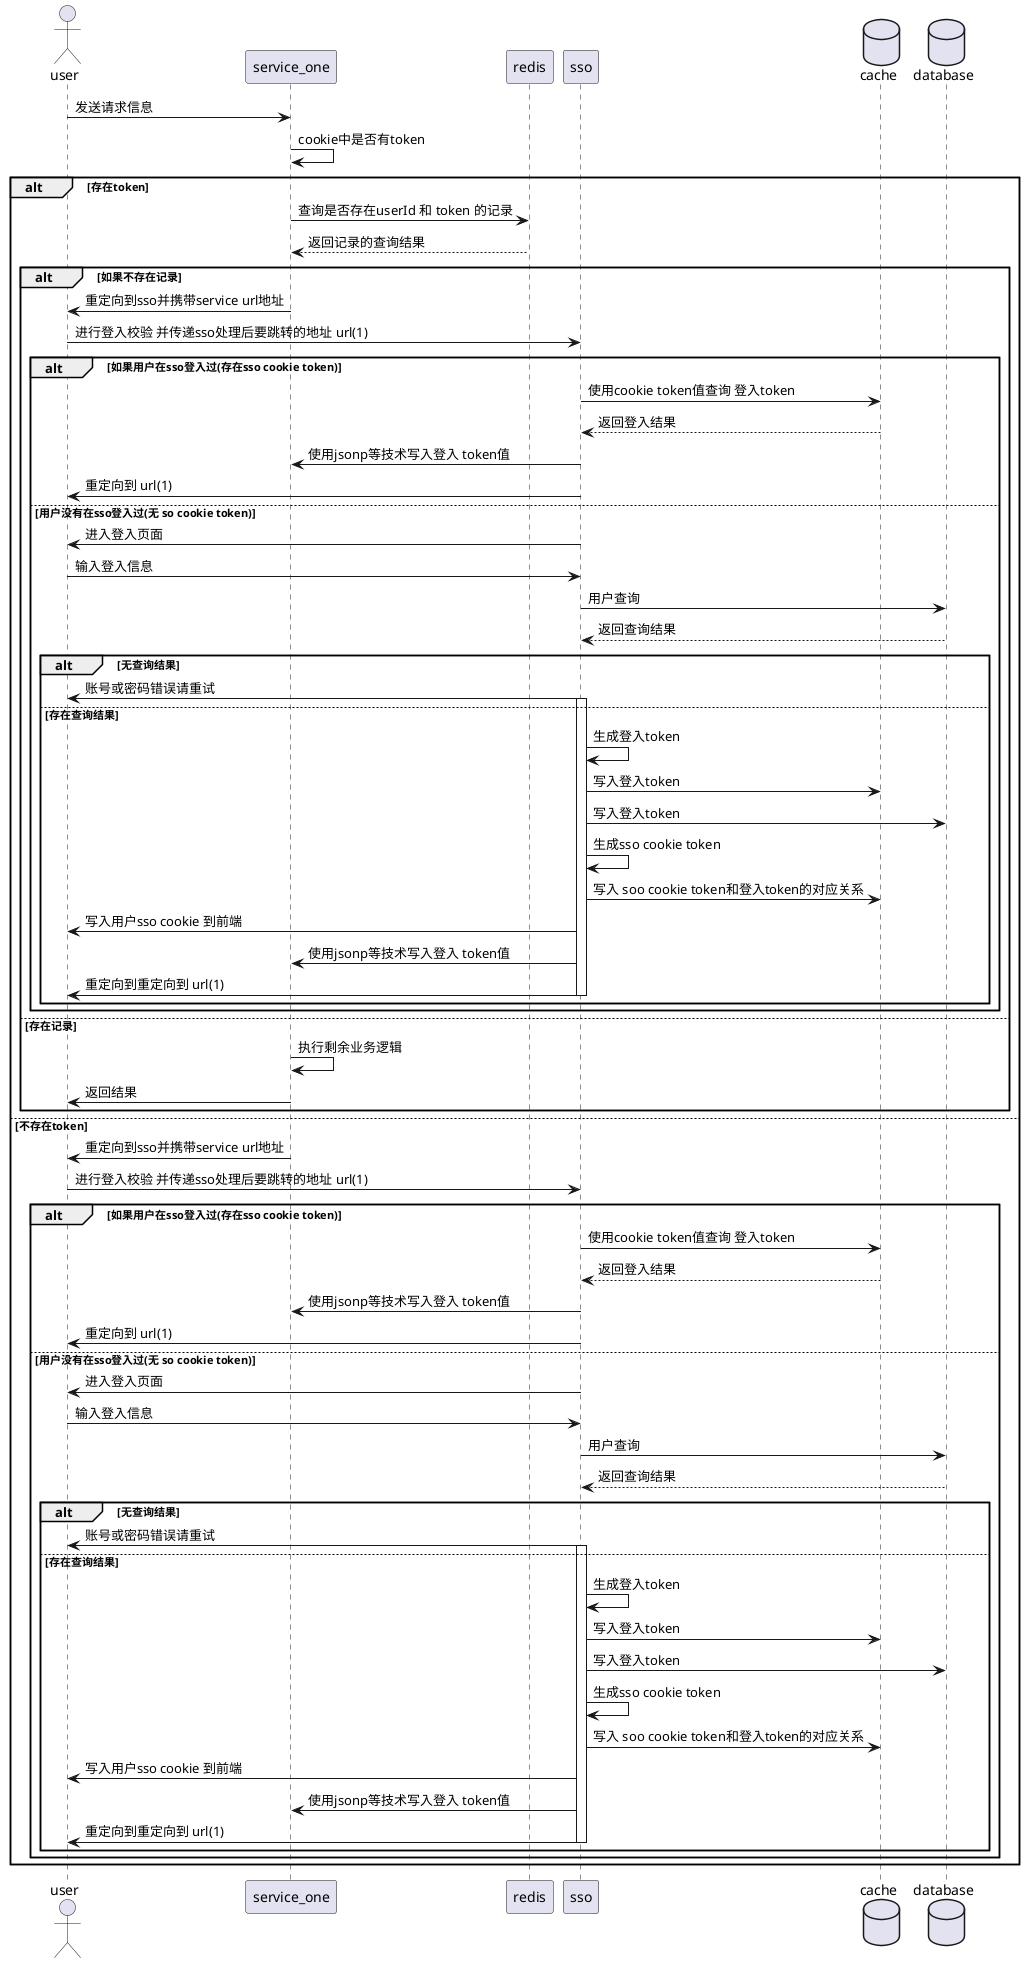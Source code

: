 @startuml login

actor user
database cache order 10000
database database order 20000
user -> service_one : 发送请求信息
service_one -> service_one : cookie中是否有token
alt 存在token
    service_one -> redis : 查询是否存在userId 和 token 的记录
    redis --> service_one : 返回记录的查询结果
    alt 如果不存在记录
        service_one->user:重定向到sso并携带service url地址
        user->sso : 进行登入校验 并传递sso处理后要跳转的地址 url(1)
        alt 如果用户在sso登入过(存在sso cookie token)
            sso->cache : 使用cookie token值查询 登入token
            cache-->sso: 返回登入结果
            sso->service_one : 使用jsonp等技术写入登入 token值
            sso->user : 重定向到 url(1)
        else 用户没有在sso登入过(无 so cookie token)
            sso->user:进入登入页面
            user->sso: 输入登入信息
            sso->database:用户查询
            database-->sso:返回查询结果
            alt 无查询结果
                sso->user:账号或密码错误请重试
            else 存在查询结果
                activate sso
                sso->sso : 生成登入token
                sso->cache : 写入登入token
                sso->database : 写入登入token
                sso->sso : 生成sso cookie token
                sso->cache : 写入 soo cookie token和登入token的对应关系
                sso->user : 写入用户sso cookie 到前端
                sso->service_one : 使用jsonp等技术写入登入 token值
                sso->user : 重定向到重定向到 url(1)
                deactivate sso
            end
        end
    else 存在记录
        service_one->service_one:执行剩余业务逻辑
        service_one->user: 返回结果
    end

else 不存在token
    service_one->user:重定向到sso并携带service url地址
    user->sso : 进行登入校验 并传递sso处理后要跳转的地址 url(1)
    alt 如果用户在sso登入过(存在sso cookie token)
        sso->cache : 使用cookie token值查询 登入token
        cache-->sso: 返回登入结果
        sso->service_one : 使用jsonp等技术写入登入 token值
        sso->user : 重定向到 url(1)
    else 用户没有在sso登入过(无 so cookie token)
        sso->user:进入登入页面
        user->sso: 输入登入信息
        sso->database:用户查询
        database-->sso:返回查询结果
        alt 无查询结果
            sso->user:账号或密码错误请重试
        else 存在查询结果
            activate sso
            sso->sso : 生成登入token
            sso->cache : 写入登入token
            sso->database : 写入登入token
            sso->sso : 生成sso cookie token
            sso->cache : 写入 soo cookie token和登入token的对应关系
            sso->user : 写入用户sso cookie 到前端
            sso->service_one : 使用jsonp等技术写入登入 token值
            sso->user : 重定向到重定向到 url(1)
            deactivate sso
        end
    end
end
@enduml